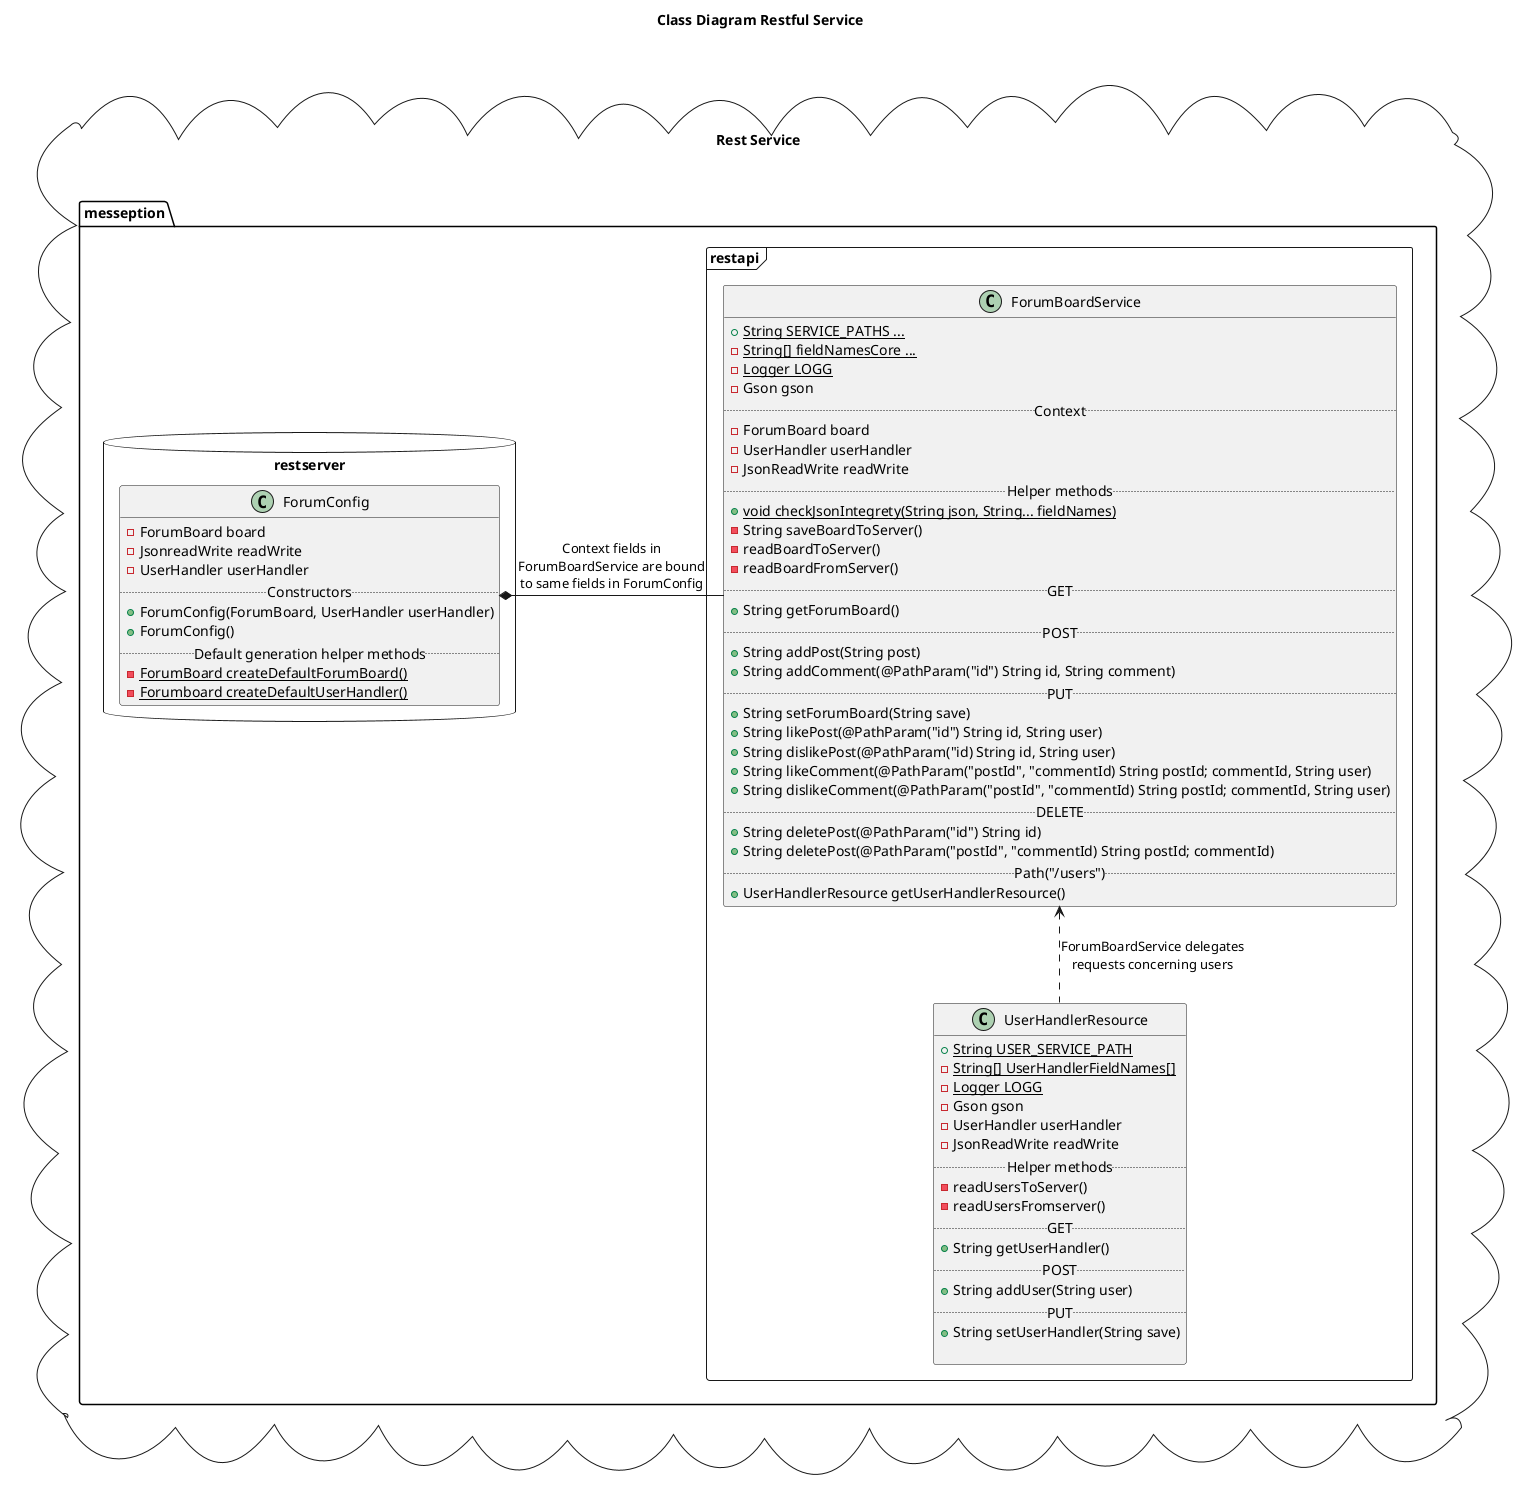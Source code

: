 @startuml

title Class Diagram Restful Service\n

package "Rest Service\n\n" <<Cloud>> {
    package messeption.restapi <<Frame>> {
        class ForumBoardService {
            + {static} String SERVICE_PATHS ...
            - {static} String[] fieldNamesCore ...
            - {static} Logger LOGG
            - Gson gson
            ..Context..
            - ForumBoard board
            - UserHandler userHandler
            - JsonReadWrite readWrite
            ..Helper methods..
            + {static} void checkJsonIntegrety(String json, String... fieldNames)
            - String saveBoardToServer()
            - readBoardToServer()
            - readBoardFromServer()
            ..GET..
            + String getForumBoard()
            ..POST..
            + String addPost(String post)
            + String addComment(@PathParam("id") String id, String comment)
            ..PUT..
            + String setForumBoard(String save)
            + String likePost(@PathParam("id") String id, String user)
            + String dislikePost(@PathParam("id) String id, String user)
            + String likeComment(@PathParam("postId", "commentId) String postId; commentId, String user)
            + String dislikeComment(@PathParam("postId", "commentId) String postId; commentId, String user)
            ..DELETE..
            + String deletePost(@PathParam("id") String id)
            + String deletePost(@PathParam("postId", "commentId) String postId; commentId)
            ..Path("/users")..
            + UserHandlerResource getUserHandlerResource()
        }   
        
        class UserHandlerResource {
            + {static} String USER_SERVICE_PATH
            - {static} String[] UserHandlerFieldNames[]
            - {static} Logger LOGG
            - Gson gson
            - UserHandler userHandler
            - JsonReadWrite readWrite
            ..Helper methods..
            - readUsersToServer()
            - readUsersFromserver()
            ..GET..
            + String getUserHandler()
            ..POST..
            + String addUser(String user)
            ..PUT..
            + String setUserHandler(String save)
            
        }
        UserHandlerResource .up.> ForumBoardService : ForumBoardService delegates\nrequests concerning users
    }
    package messeption.restserver <<Database>> {
    
        class ForumConfig {
            - ForumBoard board
            - JsonreadWrite readWrite
            - UserHandler userHandler
            ..Constructors..
            + ForumConfig(ForumBoard, UserHandler userHandler)
            + ForumConfig()
            ..Default generation helper methods..
            - {static} ForumBoard createDefaultForumBoard()
            - {static} Forumboard createDefaultUserHandler()
        }
    }
}

ForumBoardService -right-* ForumConfig : \n\nContext fields in\nForumBoardService are bound\nto same fields in ForumConfig


@enduml
